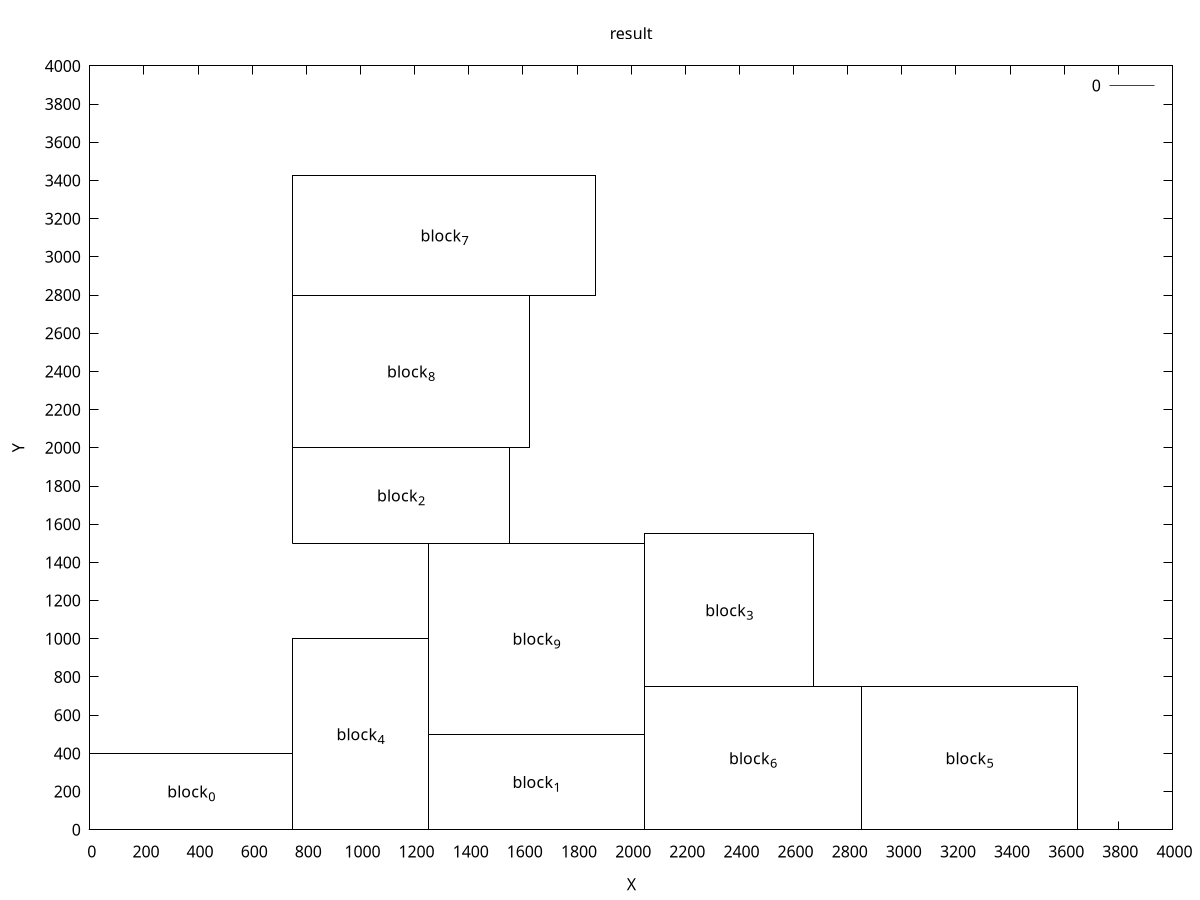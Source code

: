 reset
set title "result" 
set xlabel "X"
set ylabel "Y"
set object 1 rect from 0,0 to 750,400
set label "block_0" at 375,200 center
set object 2 rect from 1250,0 to 2050,500
set label "block_1" at 1650,250 center
set object 3 rect from 750,1500 to 1550,2000
set label "block_2" at 1150,1750 center
set object 4 rect from 2050,750 to 2675,1550
set label "block_3" at 2362,1150 center
set object 5 rect from 750,0 to 1250,1000
set label "block_4" at 1000,500 center
set object 6 rect from 2850,0 to 3650,750
set label "block_5" at 3250,375 center
set object 7 rect from 2050,0 to 2850,750
set label "block_6" at 2450,375 center
set object 8 rect from 750,2800 to 1870,3425
set label "block_7" at 1310,3112 center
set object 9 rect from 750,2000 to 1625,2800
set label "block_8" at 1187,2400 center
set object 10 rect from 1250,500 to 2050,1500
set label "block_9" at 1650,1000 center
set xtics 200
set ytics 200
plot [0:4000][0:4000]0
set terminal png size 1024,1024
set output "output104.png"
replot